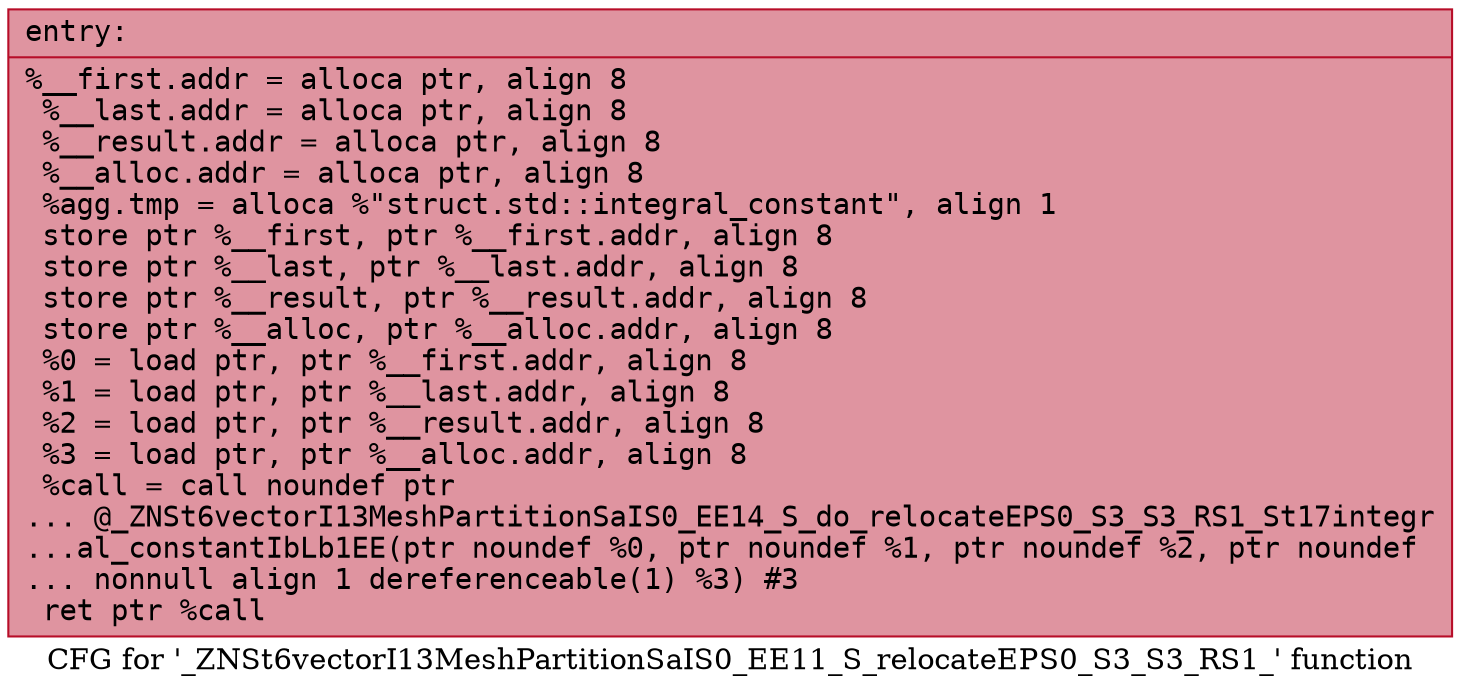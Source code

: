 digraph "CFG for '_ZNSt6vectorI13MeshPartitionSaIS0_EE11_S_relocateEPS0_S3_S3_RS1_' function" {
	label="CFG for '_ZNSt6vectorI13MeshPartitionSaIS0_EE11_S_relocateEPS0_S3_S3_RS1_' function";

	Node0x55dab483a430 [shape=record,color="#b70d28ff", style=filled, fillcolor="#b70d2870" fontname="Courier",label="{entry:\l|  %__first.addr = alloca ptr, align 8\l  %__last.addr = alloca ptr, align 8\l  %__result.addr = alloca ptr, align 8\l  %__alloc.addr = alloca ptr, align 8\l  %agg.tmp = alloca %\"struct.std::integral_constant\", align 1\l  store ptr %__first, ptr %__first.addr, align 8\l  store ptr %__last, ptr %__last.addr, align 8\l  store ptr %__result, ptr %__result.addr, align 8\l  store ptr %__alloc, ptr %__alloc.addr, align 8\l  %0 = load ptr, ptr %__first.addr, align 8\l  %1 = load ptr, ptr %__last.addr, align 8\l  %2 = load ptr, ptr %__result.addr, align 8\l  %3 = load ptr, ptr %__alloc.addr, align 8\l  %call = call noundef ptr\l... @_ZNSt6vectorI13MeshPartitionSaIS0_EE14_S_do_relocateEPS0_S3_S3_RS1_St17integr\l...al_constantIbLb1EE(ptr noundef %0, ptr noundef %1, ptr noundef %2, ptr noundef\l... nonnull align 1 dereferenceable(1) %3) #3\l  ret ptr %call\l}"];
}
